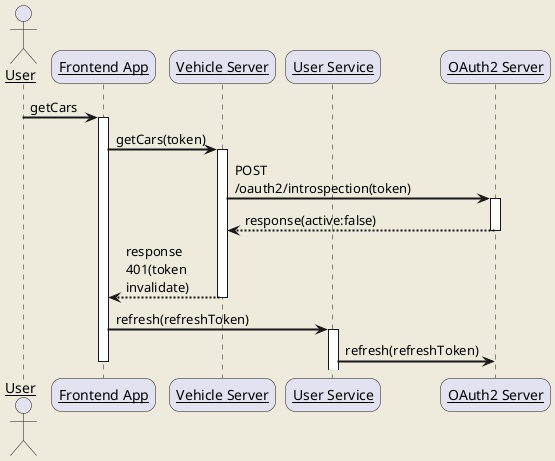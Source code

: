 @startuml
skinparam backgroundColor #EEEBDC
skinparam handwritten false
skinparam sequenceArrowThickness 2
skinparam roundcorner 20
skinparam maxmessagesize 60
skinparam sequenceParticipant underline

actor User
participant "Frontend App" as Frontend
participant "Vehicle Server" as Vehicle
participant "User Service" as UserService
participant "OAuth2 Server" as OAuth


User -> Frontend: getCars
activate Frontend

Frontend -> Vehicle: getCars(token)
activate Vehicle

Vehicle -> OAuth: POST /oauth2/introspection(token)
activate OAuth
OAuth --> Vehicle: response(active:false)
deactivate OAuth

Vehicle --> Frontend: response 401(token invalidate)
deactivate Vehicle

Frontend -> UserService: refresh(refreshToken)
activate UserService

UserService -> OAuth: refresh(refreshToken)
deactivate Frontend

@enduml